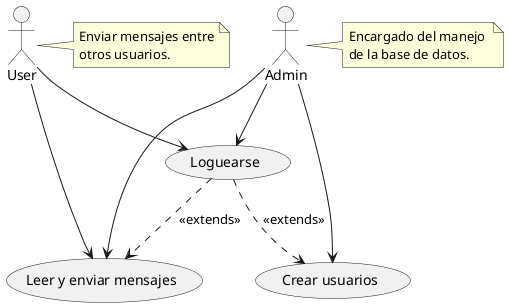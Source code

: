 @startuml
:User: as User
:Admin: as Admin
(Leer y enviar mensajes) as (Use)
(Crear usuarios) as (Create)

Admin --> (Loguearse)
Admin ---> (Use)
Admin --> (Create)
User --> (Loguearse)
User --> (Use)

note right of Admin
  Encargado del manejo 
  de la base de datos.
end note

note right of User
  Enviar mensajes entre
  otros usuarios.
end note

(Loguearse) ..> (Create) : <<extends>>
(Loguearse) ..> (Use) : <<extends>>

@enduml